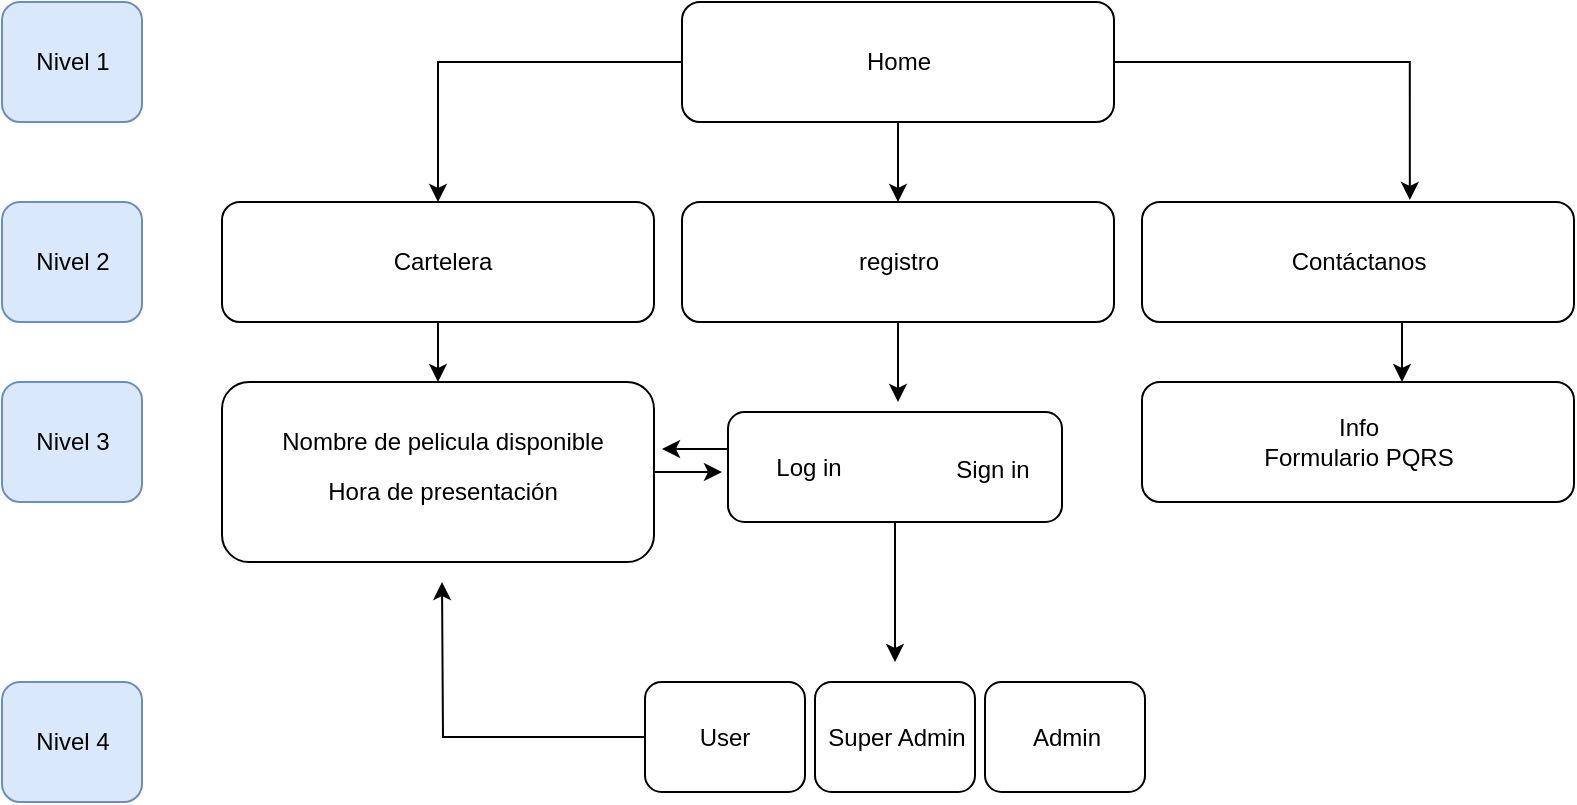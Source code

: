 <mxfile version="13.9.9" type="device"><diagram id="jln2vrQ2axSH5cQwKaNm" name="Página-1"><mxGraphModel dx="1092" dy="494" grid="1" gridSize="10" guides="1" tooltips="1" connect="1" arrows="1" fold="1" page="1" pageScale="1" pageWidth="827" pageHeight="1169" math="0" shadow="0"><root><mxCell id="0"/><mxCell id="1" parent="0"/><mxCell id="4HzqDYHSAf-mrvURVq0J-22" style="edgeStyle=orthogonalEdgeStyle;rounded=0;orthogonalLoop=1;jettySize=auto;html=1;entryX=0.5;entryY=0;entryDx=0;entryDy=0;" parent="1" source="4HzqDYHSAf-mrvURVq0J-1" target="4HzqDYHSAf-mrvURVq0J-3" edge="1"><mxGeometry relative="1" as="geometry"/></mxCell><mxCell id="4HzqDYHSAf-mrvURVq0J-23" style="edgeStyle=orthogonalEdgeStyle;rounded=0;orthogonalLoop=1;jettySize=auto;html=1;entryX=0.5;entryY=0;entryDx=0;entryDy=0;" parent="1" source="4HzqDYHSAf-mrvURVq0J-1" target="4HzqDYHSAf-mrvURVq0J-4" edge="1"><mxGeometry relative="1" as="geometry"/></mxCell><mxCell id="4HzqDYHSAf-mrvURVq0J-25" style="edgeStyle=orthogonalEdgeStyle;rounded=0;orthogonalLoop=1;jettySize=auto;html=1;entryX=0.62;entryY=-0.017;entryDx=0;entryDy=0;entryPerimeter=0;" parent="1" source="4HzqDYHSAf-mrvURVq0J-1" target="4HzqDYHSAf-mrvURVq0J-5" edge="1"><mxGeometry relative="1" as="geometry"/></mxCell><mxCell id="4HzqDYHSAf-mrvURVq0J-1" value="" style="rounded=1;whiteSpace=wrap;html=1;" parent="1" vertex="1"><mxGeometry x="360" y="50" width="216" height="60" as="geometry"/></mxCell><mxCell id="4HzqDYHSAf-mrvURVq0J-2" value="Home" style="text;html=1;align=center;verticalAlign=middle;resizable=0;points=[];autosize=1;strokeColor=none;fillColor=none;" parent="1" vertex="1"><mxGeometry x="438" y="65" width="60" height="30" as="geometry"/></mxCell><mxCell id="4HzqDYHSAf-mrvURVq0J-33" style="edgeStyle=orthogonalEdgeStyle;rounded=0;orthogonalLoop=1;jettySize=auto;html=1;entryX=0.5;entryY=0;entryDx=0;entryDy=0;" parent="1" source="4HzqDYHSAf-mrvURVq0J-3" target="4HzqDYHSAf-mrvURVq0J-16" edge="1"><mxGeometry relative="1" as="geometry"/></mxCell><mxCell id="4HzqDYHSAf-mrvURVq0J-3" value="" style="rounded=1;whiteSpace=wrap;html=1;" parent="1" vertex="1"><mxGeometry x="130" y="150" width="216" height="60" as="geometry"/></mxCell><mxCell id="4HzqDYHSAf-mrvURVq0J-34" style="edgeStyle=orthogonalEdgeStyle;rounded=0;orthogonalLoop=1;jettySize=auto;html=1;" parent="1" source="4HzqDYHSAf-mrvURVq0J-4" edge="1"><mxGeometry relative="1" as="geometry"><mxPoint x="468" y="250" as="targetPoint"/></mxGeometry></mxCell><mxCell id="4HzqDYHSAf-mrvURVq0J-4" value="" style="rounded=1;whiteSpace=wrap;html=1;" parent="1" vertex="1"><mxGeometry x="360" y="150" width="216" height="60" as="geometry"/></mxCell><mxCell id="4HzqDYHSAf-mrvURVq0J-32" style="edgeStyle=orthogonalEdgeStyle;rounded=0;orthogonalLoop=1;jettySize=auto;html=1;entryX=0.5;entryY=0;entryDx=0;entryDy=0;" parent="1" edge="1"><mxGeometry relative="1" as="geometry"><mxPoint x="720" y="210" as="sourcePoint"/><mxPoint x="720" y="240" as="targetPoint"/></mxGeometry></mxCell><mxCell id="4HzqDYHSAf-mrvURVq0J-5" value="" style="rounded=1;whiteSpace=wrap;html=1;" parent="1" vertex="1"><mxGeometry x="590" y="150" width="216" height="60" as="geometry"/></mxCell><mxCell id="4HzqDYHSAf-mrvURVq0J-6" value="" style="rounded=1;whiteSpace=wrap;html=1;fillColor=#dae8fc;strokeColor=#6c8ebf;" parent="1" vertex="1"><mxGeometry x="20" y="50" width="70" height="60" as="geometry"/></mxCell><mxCell id="4HzqDYHSAf-mrvURVq0J-7" value="Nivel 1" style="text;html=1;align=center;verticalAlign=middle;resizable=0;points=[];autosize=1;strokeColor=none;fillColor=none;" parent="1" vertex="1"><mxGeometry x="25" y="65" width="60" height="30" as="geometry"/></mxCell><mxCell id="4HzqDYHSAf-mrvURVq0J-8" value="" style="rounded=1;whiteSpace=wrap;html=1;fillColor=#dae8fc;strokeColor=#6c8ebf;" parent="1" vertex="1"><mxGeometry x="20" y="150" width="70" height="60" as="geometry"/></mxCell><mxCell id="4HzqDYHSAf-mrvURVq0J-9" value="Nivel 2" style="text;html=1;align=center;verticalAlign=middle;resizable=0;points=[];autosize=1;strokeColor=none;fillColor=none;" parent="1" vertex="1"><mxGeometry x="25" y="165" width="60" height="30" as="geometry"/></mxCell><mxCell id="4HzqDYHSAf-mrvURVq0J-10" value="Cartelera" style="text;html=1;align=center;verticalAlign=middle;resizable=0;points=[];autosize=1;strokeColor=none;fillColor=none;" parent="1" vertex="1"><mxGeometry x="205" y="165" width="70" height="30" as="geometry"/></mxCell><mxCell id="4HzqDYHSAf-mrvURVq0J-12" value="registro" style="text;html=1;align=center;verticalAlign=middle;resizable=0;points=[];autosize=1;strokeColor=none;fillColor=none;" parent="1" vertex="1"><mxGeometry x="438" y="165" width="60" height="30" as="geometry"/></mxCell><mxCell id="4HzqDYHSAf-mrvURVq0J-13" value="Contáctanos" style="text;html=1;align=center;verticalAlign=middle;resizable=0;points=[];autosize=1;strokeColor=none;fillColor=none;" parent="1" vertex="1"><mxGeometry x="653" y="165" width="90" height="30" as="geometry"/></mxCell><mxCell id="4HzqDYHSAf-mrvURVq0J-14" value="" style="rounded=1;whiteSpace=wrap;html=1;fillColor=#dae8fc;strokeColor=#6c8ebf;" parent="1" vertex="1"><mxGeometry x="20" y="240" width="70" height="60" as="geometry"/></mxCell><mxCell id="4HzqDYHSAf-mrvURVq0J-15" value="Nivel 3" style="text;html=1;align=center;verticalAlign=middle;resizable=0;points=[];autosize=1;strokeColor=none;fillColor=none;" parent="1" vertex="1"><mxGeometry x="25" y="255" width="60" height="30" as="geometry"/></mxCell><mxCell id="4HzqDYHSAf-mrvURVq0J-49" style="edgeStyle=orthogonalEdgeStyle;rounded=0;orthogonalLoop=1;jettySize=auto;html=1;" parent="1" source="4HzqDYHSAf-mrvURVq0J-16" edge="1"><mxGeometry relative="1" as="geometry"><mxPoint x="380" y="285" as="targetPoint"/></mxGeometry></mxCell><mxCell id="4HzqDYHSAf-mrvURVq0J-16" value="" style="rounded=1;whiteSpace=wrap;html=1;" parent="1" vertex="1"><mxGeometry x="130" y="240" width="216" height="90" as="geometry"/></mxCell><mxCell id="4HzqDYHSAf-mrvURVq0J-17" value="Nombre de pelicula disponible" style="text;html=1;align=center;verticalAlign=middle;resizable=0;points=[];autosize=1;strokeColor=none;fillColor=none;" parent="1" vertex="1"><mxGeometry x="150" y="255" width="180" height="30" as="geometry"/></mxCell><mxCell id="4HzqDYHSAf-mrvURVq0J-18" value="&lt;div&gt;Hora de presentación&lt;/div&gt;" style="text;html=1;align=center;verticalAlign=middle;resizable=0;points=[];autosize=1;strokeColor=none;fillColor=none;" parent="1" vertex="1"><mxGeometry x="170" y="280" width="140" height="30" as="geometry"/></mxCell><mxCell id="4HzqDYHSAf-mrvURVq0J-48" style="edgeStyle=orthogonalEdgeStyle;rounded=0;orthogonalLoop=1;jettySize=auto;html=1;" parent="1" edge="1"><mxGeometry relative="1" as="geometry"><mxPoint x="350" y="273.5" as="targetPoint"/><mxPoint x="383" y="273.5" as="sourcePoint"/></mxGeometry></mxCell><mxCell id="4HzqDYHSAf-mrvURVq0J-50" style="edgeStyle=orthogonalEdgeStyle;rounded=0;orthogonalLoop=1;jettySize=auto;html=1;" parent="1" source="4HzqDYHSAf-mrvURVq0J-27" edge="1"><mxGeometry relative="1" as="geometry"><mxPoint x="466.5" y="380" as="targetPoint"/></mxGeometry></mxCell><mxCell id="4HzqDYHSAf-mrvURVq0J-27" value="" style="rounded=1;whiteSpace=wrap;html=1;" parent="1" vertex="1"><mxGeometry x="383" y="255" width="167" height="55" as="geometry"/></mxCell><mxCell id="4HzqDYHSAf-mrvURVq0J-28" value="Log in" style="text;html=1;align=center;verticalAlign=middle;resizable=0;points=[];autosize=1;strokeColor=none;fillColor=none;" parent="1" vertex="1"><mxGeometry x="393" y="268" width="60" height="30" as="geometry"/></mxCell><mxCell id="4HzqDYHSAf-mrvURVq0J-30" value="" style="rounded=1;whiteSpace=wrap;html=1;" parent="1" vertex="1"><mxGeometry x="590" y="240" width="216" height="60" as="geometry"/></mxCell><mxCell id="4HzqDYHSAf-mrvURVq0J-31" value="&lt;div&gt;Info&lt;/div&gt;&lt;div&gt;Formulario PQRS&lt;/div&gt;" style="text;html=1;align=center;verticalAlign=middle;resizable=0;points=[];autosize=1;strokeColor=none;fillColor=none;" parent="1" vertex="1"><mxGeometry x="638" y="250" width="120" height="40" as="geometry"/></mxCell><mxCell id="4HzqDYHSAf-mrvURVq0J-36" value="" style="rounded=1;whiteSpace=wrap;html=1;fillColor=#dae8fc;strokeColor=#6c8ebf;" parent="1" vertex="1"><mxGeometry x="20" y="390" width="70" height="60" as="geometry"/></mxCell><mxCell id="4HzqDYHSAf-mrvURVq0J-37" value="Nivel 4" style="text;html=1;align=center;verticalAlign=middle;resizable=0;points=[];autosize=1;strokeColor=none;fillColor=none;" parent="1" vertex="1"><mxGeometry x="25" y="405" width="60" height="30" as="geometry"/></mxCell><mxCell id="4HzqDYHSAf-mrvURVq0J-40" value="Sign in" style="text;html=1;align=center;verticalAlign=middle;resizable=0;points=[];autosize=1;strokeColor=none;fillColor=none;" parent="1" vertex="1"><mxGeometry x="485" y="269" width="60" height="30" as="geometry"/></mxCell><mxCell id="4HzqDYHSAf-mrvURVq0J-41" value="" style="rounded=1;whiteSpace=wrap;html=1;" parent="1" vertex="1"><mxGeometry x="511.5" y="390" width="80" height="55" as="geometry"/></mxCell><mxCell id="4HzqDYHSAf-mrvURVq0J-42" value="Admin" style="text;html=1;align=center;verticalAlign=middle;resizable=0;points=[];autosize=1;strokeColor=none;fillColor=none;" parent="1" vertex="1"><mxGeometry x="521.5" y="403" width="60" height="30" as="geometry"/></mxCell><mxCell id="4HzqDYHSAf-mrvURVq0J-43" value="" style="rounded=1;whiteSpace=wrap;html=1;" parent="1" vertex="1"><mxGeometry x="426.5" y="390" width="80" height="55" as="geometry"/></mxCell><mxCell id="4HzqDYHSAf-mrvURVq0J-44" value="Super Admin" style="text;html=1;align=center;verticalAlign=middle;resizable=0;points=[];autosize=1;strokeColor=none;fillColor=none;" parent="1" vertex="1"><mxGeometry x="421.5" y="403" width="90" height="30" as="geometry"/></mxCell><mxCell id="4HzqDYHSAf-mrvURVq0J-52" style="edgeStyle=orthogonalEdgeStyle;rounded=0;orthogonalLoop=1;jettySize=auto;html=1;" parent="1" source="4HzqDYHSAf-mrvURVq0J-45" edge="1"><mxGeometry relative="1" as="geometry"><mxPoint x="240" y="340" as="targetPoint"/></mxGeometry></mxCell><mxCell id="4HzqDYHSAf-mrvURVq0J-45" value="" style="rounded=1;whiteSpace=wrap;html=1;" parent="1" vertex="1"><mxGeometry x="341.5" y="390" width="80" height="55" as="geometry"/></mxCell><mxCell id="4HzqDYHSAf-mrvURVq0J-46" value="&lt;div&gt;User&lt;/div&gt;" style="text;html=1;align=center;verticalAlign=middle;resizable=0;points=[];autosize=1;strokeColor=none;fillColor=none;" parent="1" vertex="1"><mxGeometry x="355.5" y="402.5" width="50" height="30" as="geometry"/></mxCell></root></mxGraphModel></diagram></mxfile>